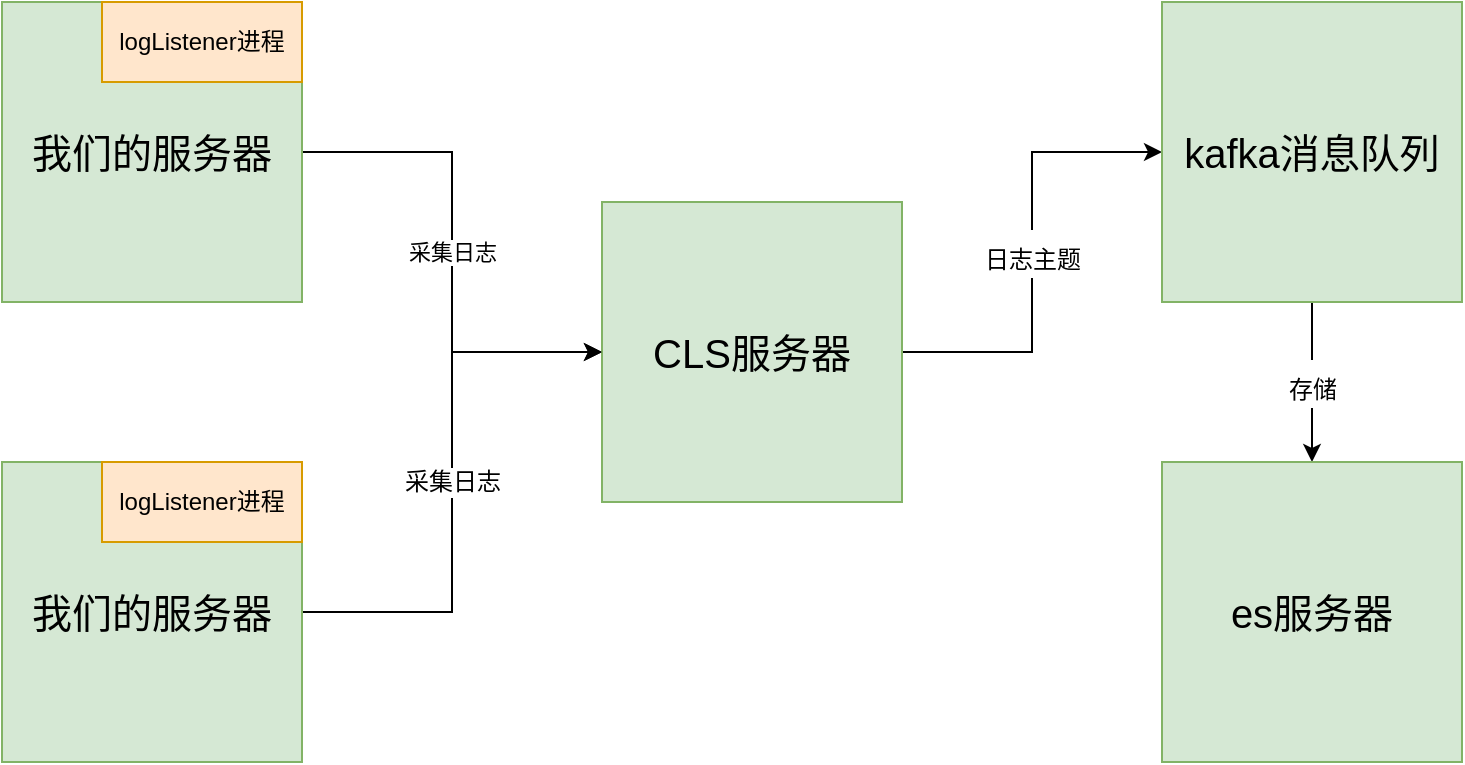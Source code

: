 <mxfile version="15.5.0" type="github">
  <diagram id="7ICswB9XVIRxDRskwiAq" name="Page-1">
    <mxGraphModel dx="2066" dy="1154" grid="1" gridSize="10" guides="1" tooltips="1" connect="1" arrows="1" fold="1" page="1" pageScale="1" pageWidth="827" pageHeight="1169" math="0" shadow="0">
      <root>
        <mxCell id="0" />
        <mxCell id="1" parent="0" />
        <mxCell id="lcDPc0lSd1bfx175fwZI-13" value="采集日志" style="edgeStyle=orthogonalEdgeStyle;rounded=0;orthogonalLoop=1;jettySize=auto;html=1;exitX=1;exitY=0.5;exitDx=0;exitDy=0;" edge="1" parent="1" source="lcDPc0lSd1bfx175fwZI-1" target="lcDPc0lSd1bfx175fwZI-6">
          <mxGeometry relative="1" as="geometry" />
        </mxCell>
        <mxCell id="lcDPc0lSd1bfx175fwZI-1" value="&lt;p&gt;&lt;font style=&quot;font-size: 20px&quot;&gt;我们的服务器&lt;/font&gt;&lt;/p&gt;" style="whiteSpace=wrap;html=1;aspect=fixed;fillColor=#d5e8d4;strokeColor=#82b366;" vertex="1" parent="1">
          <mxGeometry x="60" y="90" width="150" height="150" as="geometry" />
        </mxCell>
        <mxCell id="lcDPc0lSd1bfx175fwZI-17" value="&lt;font style=&quot;font-size: 12px&quot;&gt;日志主题&lt;/font&gt;" style="edgeStyle=orthogonalEdgeStyle;rounded=0;orthogonalLoop=1;jettySize=auto;html=1;fontSize=20;" edge="1" parent="1" source="lcDPc0lSd1bfx175fwZI-6" target="lcDPc0lSd1bfx175fwZI-7">
          <mxGeometry relative="1" as="geometry" />
        </mxCell>
        <mxCell id="lcDPc0lSd1bfx175fwZI-6" value="&lt;font style=&quot;font-size: 20px&quot;&gt;CLS服务器&lt;/font&gt;" style="whiteSpace=wrap;html=1;aspect=fixed;fillColor=#d5e8d4;strokeColor=#82b366;" vertex="1" parent="1">
          <mxGeometry x="360" y="190" width="150" height="150" as="geometry" />
        </mxCell>
        <mxCell id="lcDPc0lSd1bfx175fwZI-23" value="&lt;font style=&quot;font-size: 12px&quot;&gt;存储&lt;/font&gt;" style="edgeStyle=orthogonalEdgeStyle;rounded=0;orthogonalLoop=1;jettySize=auto;html=1;exitX=0.5;exitY=1;exitDx=0;exitDy=0;fontSize=20;" edge="1" parent="1" source="lcDPc0lSd1bfx175fwZI-7" target="lcDPc0lSd1bfx175fwZI-14">
          <mxGeometry relative="1" as="geometry" />
        </mxCell>
        <mxCell id="lcDPc0lSd1bfx175fwZI-7" value="&lt;font style=&quot;font-size: 20px&quot;&gt;kafka消息队列&lt;/font&gt;" style="whiteSpace=wrap;html=1;aspect=fixed;fillColor=#d5e8d4;strokeColor=#82b366;" vertex="1" parent="1">
          <mxGeometry x="640" y="90" width="150" height="150" as="geometry" />
        </mxCell>
        <mxCell id="lcDPc0lSd1bfx175fwZI-8" value="logListener进程" style="rounded=0;whiteSpace=wrap;html=1;fillColor=#ffe6cc;strokeColor=#d79b00;" vertex="1" parent="1">
          <mxGeometry x="110" y="90" width="100" height="40" as="geometry" />
        </mxCell>
        <mxCell id="lcDPc0lSd1bfx175fwZI-14" value="&lt;font style=&quot;font-size: 20px&quot;&gt;es服务器&lt;/font&gt;" style="whiteSpace=wrap;html=1;aspect=fixed;fillColor=#d5e8d4;strokeColor=#82b366;" vertex="1" parent="1">
          <mxGeometry x="640" y="320" width="150" height="150" as="geometry" />
        </mxCell>
        <mxCell id="lcDPc0lSd1bfx175fwZI-20" value="采集日志" style="edgeStyle=orthogonalEdgeStyle;rounded=0;orthogonalLoop=1;jettySize=auto;html=1;exitX=1;exitY=0.5;exitDx=0;exitDy=0;fontSize=12;" edge="1" parent="1" source="lcDPc0lSd1bfx175fwZI-18" target="lcDPc0lSd1bfx175fwZI-6">
          <mxGeometry relative="1" as="geometry" />
        </mxCell>
        <mxCell id="lcDPc0lSd1bfx175fwZI-18" value="&lt;p&gt;&lt;font style=&quot;font-size: 20px&quot;&gt;我们的服务器&lt;/font&gt;&lt;/p&gt;" style="whiteSpace=wrap;html=1;aspect=fixed;fillColor=#d5e8d4;strokeColor=#82b366;" vertex="1" parent="1">
          <mxGeometry x="60" y="320" width="150" height="150" as="geometry" />
        </mxCell>
        <mxCell id="lcDPc0lSd1bfx175fwZI-19" value="logListener进程" style="rounded=0;whiteSpace=wrap;html=1;fillColor=#ffe6cc;strokeColor=#d79b00;" vertex="1" parent="1">
          <mxGeometry x="110" y="320" width="100" height="40" as="geometry" />
        </mxCell>
      </root>
    </mxGraphModel>
  </diagram>
</mxfile>
